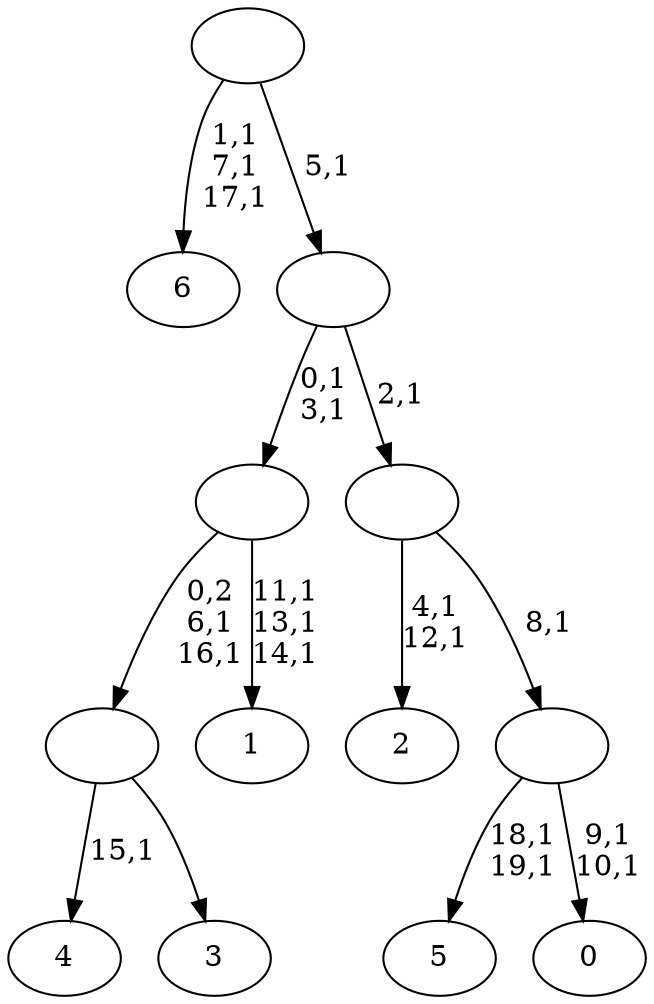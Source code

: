 digraph T {
	27 [label="6"]
	23 [label="5"]
	20 [label="4"]
	18 [label="3"]
	17 [label=""]
	15 [label="2"]
	12 [label="1"]
	8 [label=""]
	6 [label="0"]
	3 [label=""]
	2 [label=""]
	1 [label=""]
	0 [label=""]
	17 -> 20 [label="15,1"]
	17 -> 18 [label=""]
	8 -> 12 [label="11,1\n13,1\n14,1"]
	8 -> 17 [label="0,2\n6,1\n16,1"]
	3 -> 6 [label="9,1\n10,1"]
	3 -> 23 [label="18,1\n19,1"]
	2 -> 15 [label="4,1\n12,1"]
	2 -> 3 [label="8,1"]
	1 -> 8 [label="0,1\n3,1"]
	1 -> 2 [label="2,1"]
	0 -> 27 [label="1,1\n7,1\n17,1"]
	0 -> 1 [label="5,1"]
}
